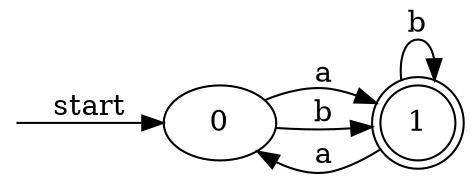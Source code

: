 digraph dfa {
    rankdir = LR;
    __start [style = invis, shape = point];
    __start -> "0" [ label = "start" ];
    node [shape = doublecircle]; "1"
    node [shape = circle];
    "0" -> "1" [ label = "a" ];
    "0" -> "1" [ label = "b" ];
    "1" -> "0" [ label = "a" ];
    "1" -> "1" [ label = "b" ];
}
